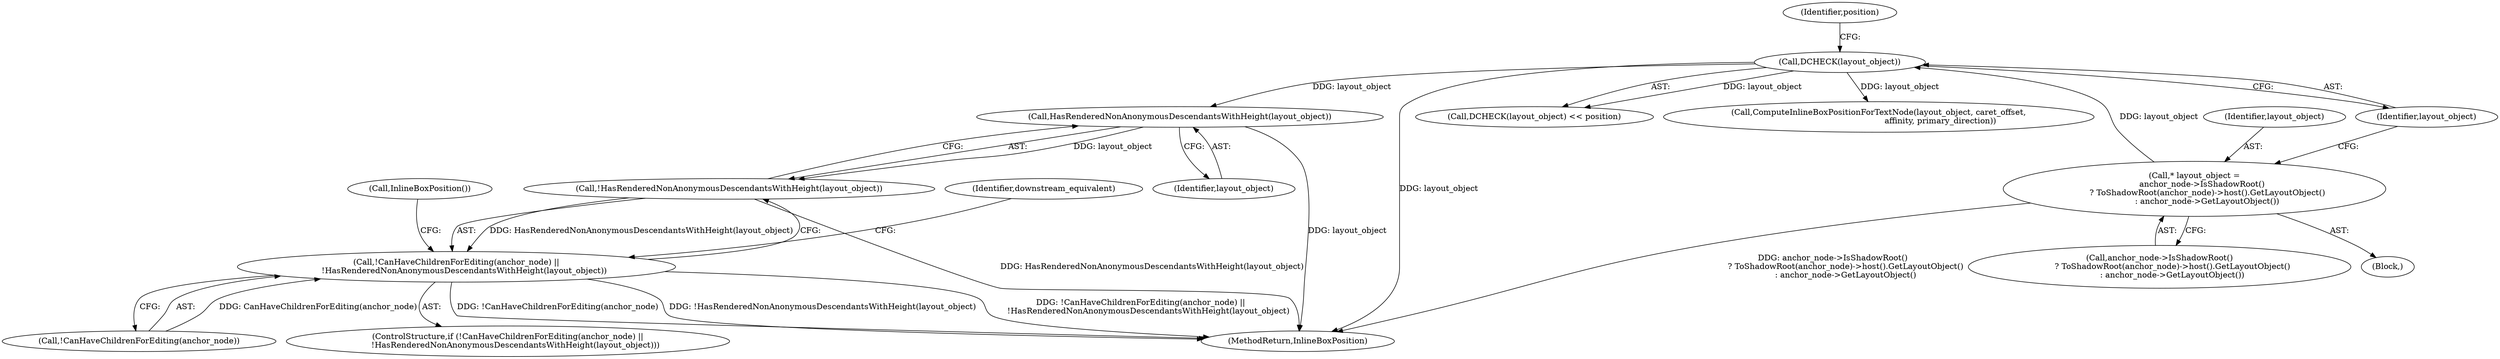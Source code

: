 digraph "0_Chrome_965bbf35c6645b47427b236cf49d696faf7d306a@pointer" {
"1000184" [label="(Call,HasRenderedNonAnonymousDescendantsWithHeight(layout_object))"];
"1000127" [label="(Call,DCHECK(layout_object))"];
"1000120" [label="(Call,* layout_object =\n      anchor_node->IsShadowRoot()\n          ? ToShadowRoot(anchor_node)->host().GetLayoutObject()\n          : anchor_node->GetLayoutObject())"];
"1000183" [label="(Call,!HasRenderedNonAnonymousDescendantsWithHeight(layout_object))"];
"1000179" [label="(Call,!CanHaveChildrenForEditing(anchor_node) ||\n      !HasRenderedNonAnonymousDescendantsWithHeight(layout_object))"];
"1000127" [label="(Call,DCHECK(layout_object))"];
"1000184" [label="(Call,HasRenderedNonAnonymousDescendantsWithHeight(layout_object))"];
"1000126" [label="(Call,DCHECK(layout_object) << position)"];
"1000122" [label="(Call,anchor_node->IsShadowRoot()\n          ? ToShadowRoot(anchor_node)->host().GetLayoutObject()\n          : anchor_node->GetLayoutObject())"];
"1000178" [label="(ControlStructure,if (!CanHaveChildrenForEditing(anchor_node) ||\n      !HasRenderedNonAnonymousDescendantsWithHeight(layout_object)))"];
"1000185" [label="(Identifier,layout_object)"];
"1000179" [label="(Call,!CanHaveChildrenForEditing(anchor_node) ||\n      !HasRenderedNonAnonymousDescendantsWithHeight(layout_object))"];
"1000129" [label="(Identifier,position)"];
"1000190" [label="(Identifier,downstream_equivalent)"];
"1000180" [label="(Call,!CanHaveChildrenForEditing(anchor_node))"];
"1000134" [label="(Call,ComputeInlineBoxPositionForTextNode(layout_object, caret_offset,\n                                                affinity, primary_direction))"];
"1000120" [label="(Call,* layout_object =\n      anchor_node->IsShadowRoot()\n          ? ToShadowRoot(anchor_node)->host().GetLayoutObject()\n          : anchor_node->GetLayoutObject())"];
"1000111" [label="(Block,)"];
"1000121" [label="(Identifier,layout_object)"];
"1000187" [label="(Call,InlineBoxPosition())"];
"1000224" [label="(MethodReturn,InlineBoxPosition)"];
"1000183" [label="(Call,!HasRenderedNonAnonymousDescendantsWithHeight(layout_object))"];
"1000128" [label="(Identifier,layout_object)"];
"1000184" -> "1000183"  [label="AST: "];
"1000184" -> "1000185"  [label="CFG: "];
"1000185" -> "1000184"  [label="AST: "];
"1000183" -> "1000184"  [label="CFG: "];
"1000184" -> "1000224"  [label="DDG: layout_object"];
"1000184" -> "1000183"  [label="DDG: layout_object"];
"1000127" -> "1000184"  [label="DDG: layout_object"];
"1000127" -> "1000126"  [label="AST: "];
"1000127" -> "1000128"  [label="CFG: "];
"1000128" -> "1000127"  [label="AST: "];
"1000129" -> "1000127"  [label="CFG: "];
"1000127" -> "1000224"  [label="DDG: layout_object"];
"1000127" -> "1000126"  [label="DDG: layout_object"];
"1000120" -> "1000127"  [label="DDG: layout_object"];
"1000127" -> "1000134"  [label="DDG: layout_object"];
"1000120" -> "1000111"  [label="AST: "];
"1000120" -> "1000122"  [label="CFG: "];
"1000121" -> "1000120"  [label="AST: "];
"1000122" -> "1000120"  [label="AST: "];
"1000128" -> "1000120"  [label="CFG: "];
"1000120" -> "1000224"  [label="DDG: anchor_node->IsShadowRoot()\n          ? ToShadowRoot(anchor_node)->host().GetLayoutObject()\n          : anchor_node->GetLayoutObject()"];
"1000183" -> "1000179"  [label="AST: "];
"1000179" -> "1000183"  [label="CFG: "];
"1000183" -> "1000224"  [label="DDG: HasRenderedNonAnonymousDescendantsWithHeight(layout_object)"];
"1000183" -> "1000179"  [label="DDG: HasRenderedNonAnonymousDescendantsWithHeight(layout_object)"];
"1000179" -> "1000178"  [label="AST: "];
"1000179" -> "1000180"  [label="CFG: "];
"1000180" -> "1000179"  [label="AST: "];
"1000187" -> "1000179"  [label="CFG: "];
"1000190" -> "1000179"  [label="CFG: "];
"1000179" -> "1000224"  [label="DDG: !CanHaveChildrenForEditing(anchor_node) ||\n      !HasRenderedNonAnonymousDescendantsWithHeight(layout_object)"];
"1000179" -> "1000224"  [label="DDG: !CanHaveChildrenForEditing(anchor_node)"];
"1000179" -> "1000224"  [label="DDG: !HasRenderedNonAnonymousDescendantsWithHeight(layout_object)"];
"1000180" -> "1000179"  [label="DDG: CanHaveChildrenForEditing(anchor_node)"];
}
